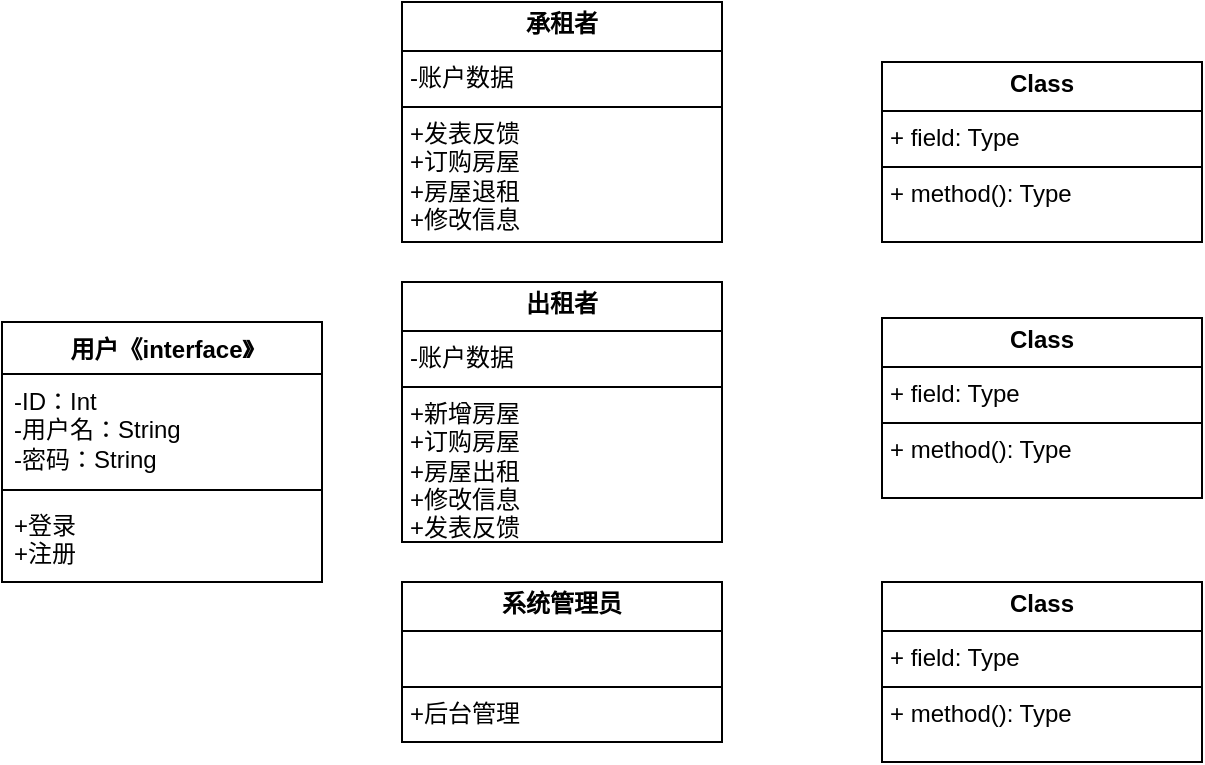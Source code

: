 <mxfile version="24.2.7" type="github">
  <diagram name="第 1 页" id="UVBL0RT7Z_h15nXSYSDf">
    <mxGraphModel dx="556" dy="525" grid="1" gridSize="10" guides="1" tooltips="1" connect="1" arrows="1" fold="1" page="1" pageScale="1" pageWidth="827" pageHeight="1169" math="0" shadow="0">
      <root>
        <mxCell id="0" />
        <mxCell id="1" parent="0" />
        <mxCell id="wA0mUVfFt5y-stU171-j-1" value="用户《interface》" style="swimlane;fontStyle=1;align=center;verticalAlign=top;childLayout=stackLayout;horizontal=1;startSize=26;horizontalStack=0;resizeParent=1;resizeParentMax=0;resizeLast=0;collapsible=1;marginBottom=0;whiteSpace=wrap;html=1;" vertex="1" parent="1">
          <mxGeometry x="10" y="210" width="160" height="130" as="geometry" />
        </mxCell>
        <mxCell id="wA0mUVfFt5y-stU171-j-2" value="-ID：Int&lt;div&gt;-用户名：String&lt;/div&gt;&lt;div&gt;-密码：String&lt;/div&gt;" style="text;strokeColor=none;fillColor=none;align=left;verticalAlign=top;spacingLeft=4;spacingRight=4;overflow=hidden;rotatable=0;points=[[0,0.5],[1,0.5]];portConstraint=eastwest;whiteSpace=wrap;html=1;" vertex="1" parent="wA0mUVfFt5y-stU171-j-1">
          <mxGeometry y="26" width="160" height="54" as="geometry" />
        </mxCell>
        <mxCell id="wA0mUVfFt5y-stU171-j-3" value="" style="line;strokeWidth=1;fillColor=none;align=left;verticalAlign=middle;spacingTop=-1;spacingLeft=3;spacingRight=3;rotatable=0;labelPosition=right;points=[];portConstraint=eastwest;strokeColor=inherit;" vertex="1" parent="wA0mUVfFt5y-stU171-j-1">
          <mxGeometry y="80" width="160" height="8" as="geometry" />
        </mxCell>
        <mxCell id="wA0mUVfFt5y-stU171-j-4" value="+登录&lt;div&gt;+注册&lt;/div&gt;" style="text;strokeColor=none;fillColor=none;align=left;verticalAlign=top;spacingLeft=4;spacingRight=4;overflow=hidden;rotatable=0;points=[[0,0.5],[1,0.5]];portConstraint=eastwest;whiteSpace=wrap;html=1;" vertex="1" parent="wA0mUVfFt5y-stU171-j-1">
          <mxGeometry y="88" width="160" height="42" as="geometry" />
        </mxCell>
        <mxCell id="wA0mUVfFt5y-stU171-j-5" value="&lt;p style=&quot;margin:0px;margin-top:4px;text-align:center;&quot;&gt;&lt;b&gt;出租者&lt;/b&gt;&lt;/p&gt;&lt;hr size=&quot;1&quot; style=&quot;border-style:solid;&quot;&gt;&lt;p style=&quot;margin:0px;margin-left:4px;&quot;&gt;-账户数据&lt;/p&gt;&lt;hr size=&quot;1&quot; style=&quot;border-style:solid;&quot;&gt;&lt;p style=&quot;margin:0px;margin-left:4px;&quot;&gt;+新增房屋&lt;/p&gt;&lt;p style=&quot;margin:0px;margin-left:4px;&quot;&gt;+订购房屋&lt;/p&gt;&lt;p style=&quot;margin:0px;margin-left:4px;&quot;&gt;+房屋出租&lt;/p&gt;&lt;p style=&quot;margin:0px;margin-left:4px;&quot;&gt;+修改信息&lt;/p&gt;&lt;p style=&quot;margin:0px;margin-left:4px;&quot;&gt;+发表反馈&lt;/p&gt;" style="verticalAlign=top;align=left;overflow=fill;html=1;whiteSpace=wrap;" vertex="1" parent="1">
          <mxGeometry x="210" y="190" width="160" height="130" as="geometry" />
        </mxCell>
        <mxCell id="wA0mUVfFt5y-stU171-j-6" value="&lt;p style=&quot;margin:0px;margin-top:4px;text-align:center;&quot;&gt;&lt;b&gt;系统管理员&lt;/b&gt;&lt;/p&gt;&lt;hr size=&quot;1&quot; style=&quot;border-style:solid;&quot;&gt;&lt;p style=&quot;margin:0px;margin-left:4px;&quot;&gt;&lt;br&gt;&lt;/p&gt;&lt;hr size=&quot;1&quot; style=&quot;border-style:solid;&quot;&gt;&lt;p style=&quot;margin:0px;margin-left:4px;&quot;&gt;+后台管理&lt;/p&gt;" style="verticalAlign=top;align=left;overflow=fill;html=1;whiteSpace=wrap;" vertex="1" parent="1">
          <mxGeometry x="210" y="340" width="160" height="80" as="geometry" />
        </mxCell>
        <mxCell id="wA0mUVfFt5y-stU171-j-7" value="&lt;p style=&quot;margin:0px;margin-top:4px;text-align:center;&quot;&gt;&lt;b&gt;承租者&lt;/b&gt;&lt;/p&gt;&lt;hr size=&quot;1&quot; style=&quot;border-style:solid;&quot;&gt;&lt;p style=&quot;margin:0px;margin-left:4px;&quot;&gt;-账户数据&lt;/p&gt;&lt;hr size=&quot;1&quot; style=&quot;border-style:solid;&quot;&gt;&lt;p style=&quot;margin:0px;margin-left:4px;&quot;&gt;+发表反馈&lt;/p&gt;&lt;p style=&quot;margin:0px;margin-left:4px;&quot;&gt;+订购房屋&lt;/p&gt;&lt;p style=&quot;margin:0px;margin-left:4px;&quot;&gt;+房屋退租&lt;/p&gt;&lt;p style=&quot;margin:0px;margin-left:4px;&quot;&gt;+修改信息&lt;/p&gt;&lt;p style=&quot;margin:0px;margin-left:4px;&quot;&gt;&lt;br&gt;&lt;/p&gt;&lt;p style=&quot;margin:0px;margin-left:4px;&quot;&gt;&lt;br&gt;&lt;/p&gt;" style="verticalAlign=top;align=left;overflow=fill;html=1;whiteSpace=wrap;" vertex="1" parent="1">
          <mxGeometry x="210" y="50" width="160" height="120" as="geometry" />
        </mxCell>
        <mxCell id="wA0mUVfFt5y-stU171-j-8" value="&lt;p style=&quot;margin:0px;margin-top:4px;text-align:center;&quot;&gt;&lt;b&gt;Class&lt;/b&gt;&lt;/p&gt;&lt;hr size=&quot;1&quot; style=&quot;border-style:solid;&quot;/&gt;&lt;p style=&quot;margin:0px;margin-left:4px;&quot;&gt;+ field: Type&lt;/p&gt;&lt;hr size=&quot;1&quot; style=&quot;border-style:solid;&quot;/&gt;&lt;p style=&quot;margin:0px;margin-left:4px;&quot;&gt;+ method(): Type&lt;/p&gt;" style="verticalAlign=top;align=left;overflow=fill;html=1;whiteSpace=wrap;" vertex="1" parent="1">
          <mxGeometry x="450" y="80" width="160" height="90" as="geometry" />
        </mxCell>
        <mxCell id="wA0mUVfFt5y-stU171-j-9" value="&lt;p style=&quot;margin:0px;margin-top:4px;text-align:center;&quot;&gt;&lt;b&gt;Class&lt;/b&gt;&lt;/p&gt;&lt;hr size=&quot;1&quot; style=&quot;border-style:solid;&quot;/&gt;&lt;p style=&quot;margin:0px;margin-left:4px;&quot;&gt;+ field: Type&lt;/p&gt;&lt;hr size=&quot;1&quot; style=&quot;border-style:solid;&quot;/&gt;&lt;p style=&quot;margin:0px;margin-left:4px;&quot;&gt;+ method(): Type&lt;/p&gt;" style="verticalAlign=top;align=left;overflow=fill;html=1;whiteSpace=wrap;" vertex="1" parent="1">
          <mxGeometry x="450" y="208" width="160" height="90" as="geometry" />
        </mxCell>
        <mxCell id="wA0mUVfFt5y-stU171-j-10" value="&lt;p style=&quot;margin:0px;margin-top:4px;text-align:center;&quot;&gt;&lt;b&gt;Class&lt;/b&gt;&lt;/p&gt;&lt;hr size=&quot;1&quot; style=&quot;border-style:solid;&quot;/&gt;&lt;p style=&quot;margin:0px;margin-left:4px;&quot;&gt;+ field: Type&lt;/p&gt;&lt;hr size=&quot;1&quot; style=&quot;border-style:solid;&quot;/&gt;&lt;p style=&quot;margin:0px;margin-left:4px;&quot;&gt;+ method(): Type&lt;/p&gt;" style="verticalAlign=top;align=left;overflow=fill;html=1;whiteSpace=wrap;" vertex="1" parent="1">
          <mxGeometry x="450" y="340" width="160" height="90" as="geometry" />
        </mxCell>
      </root>
    </mxGraphModel>
  </diagram>
</mxfile>
